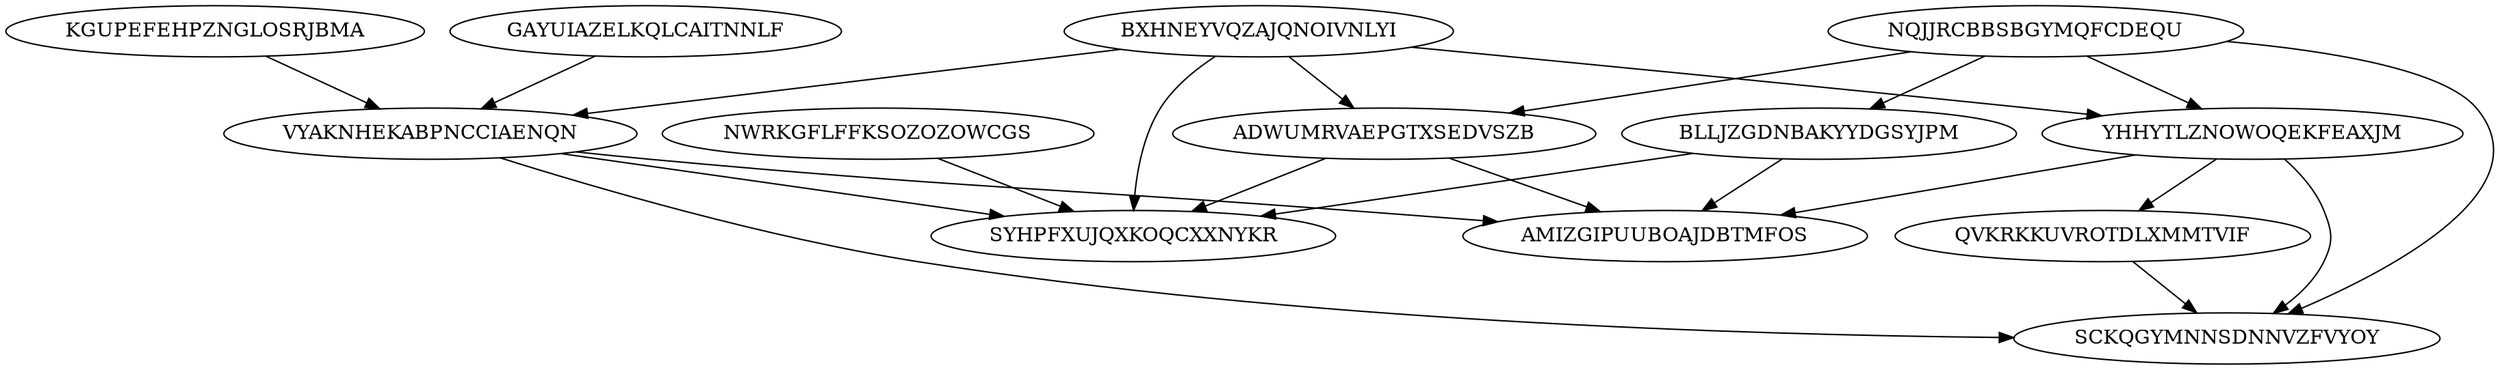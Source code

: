 digraph N13M22 {
	BXHNEYVQZAJQNOIVNLYI	[Weight=17];
	NQJJRCBBSBGYMQFCDEQU	[Weight=20];
	KGUPEFEHPZNGLOSRJBMA	[Weight=19];
	GAYUIAZELKQLCAITNNLF	[Weight=17];
	VYAKNHEKABPNCCIAENQN	[Weight=19];
	ADWUMRVAEPGTXSEDVSZB	[Weight=15];
	BLLJZGDNBAKYYDGSYJPM	[Weight=17];
	NWRKGFLFFKSOZOZOWCGS	[Weight=14];
	SYHPFXUJQXKOQCXXNYKR	[Weight=19];
	YHHYTLZNOWOQEKFEAXJM	[Weight=16];
	QVKRKKUVROTDLXMMTVIF	[Weight=15];
	SCKQGYMNNSDNNVZFVYOY	[Weight=16];
	AMIZGIPUUBOAJDBTMFOS	[Weight=17];
	YHHYTLZNOWOQEKFEAXJM -> QVKRKKUVROTDLXMMTVIF [Weight=18];
	ADWUMRVAEPGTXSEDVSZB -> SYHPFXUJQXKOQCXXNYKR [Weight=20];
	BXHNEYVQZAJQNOIVNLYI -> ADWUMRVAEPGTXSEDVSZB [Weight=14];
	NQJJRCBBSBGYMQFCDEQU -> BLLJZGDNBAKYYDGSYJPM [Weight=13];
	VYAKNHEKABPNCCIAENQN -> SYHPFXUJQXKOQCXXNYKR [Weight=18];
	NWRKGFLFFKSOZOZOWCGS -> SYHPFXUJQXKOQCXXNYKR [Weight=16];
	NQJJRCBBSBGYMQFCDEQU -> ADWUMRVAEPGTXSEDVSZB [Weight=18];
	BXHNEYVQZAJQNOIVNLYI -> VYAKNHEKABPNCCIAENQN [Weight=13];
	VYAKNHEKABPNCCIAENQN -> AMIZGIPUUBOAJDBTMFOS [Weight=12];
	KGUPEFEHPZNGLOSRJBMA -> VYAKNHEKABPNCCIAENQN [Weight=19];
	NQJJRCBBSBGYMQFCDEQU -> SCKQGYMNNSDNNVZFVYOY [Weight=16];
	NQJJRCBBSBGYMQFCDEQU -> YHHYTLZNOWOQEKFEAXJM [Weight=20];
	QVKRKKUVROTDLXMMTVIF -> SCKQGYMNNSDNNVZFVYOY [Weight=17];
	YHHYTLZNOWOQEKFEAXJM -> AMIZGIPUUBOAJDBTMFOS [Weight=18];
	GAYUIAZELKQLCAITNNLF -> VYAKNHEKABPNCCIAENQN [Weight=13];
	VYAKNHEKABPNCCIAENQN -> SCKQGYMNNSDNNVZFVYOY [Weight=16];
	BLLJZGDNBAKYYDGSYJPM -> SYHPFXUJQXKOQCXXNYKR [Weight=18];
	BXHNEYVQZAJQNOIVNLYI -> SYHPFXUJQXKOQCXXNYKR [Weight=19];
	BXHNEYVQZAJQNOIVNLYI -> YHHYTLZNOWOQEKFEAXJM [Weight=11];
	ADWUMRVAEPGTXSEDVSZB -> AMIZGIPUUBOAJDBTMFOS [Weight=20];
	BLLJZGDNBAKYYDGSYJPM -> AMIZGIPUUBOAJDBTMFOS [Weight=14];
	YHHYTLZNOWOQEKFEAXJM -> SCKQGYMNNSDNNVZFVYOY [Weight=18];
}
